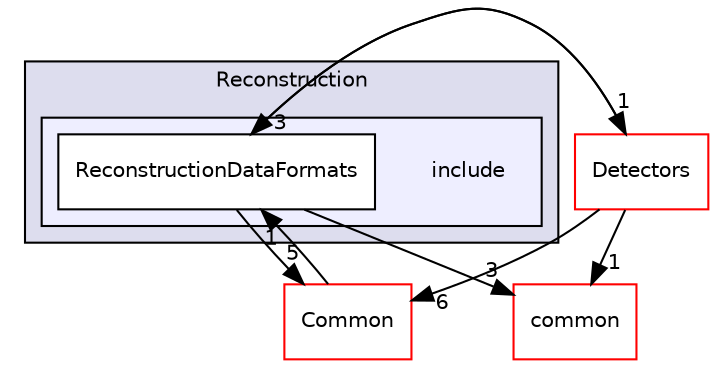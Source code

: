 digraph "/home/travis/build/AliceO2Group/AliceO2/DataFormats/Reconstruction/include" {
  bgcolor=transparent;
  compound=true
  node [ fontsize="10", fontname="Helvetica"];
  edge [ labelfontsize="10", labelfontname="Helvetica"];
  subgraph clusterdir_d269712cc31e133b892a3b3f6424741a {
    graph [ bgcolor="#ddddee", pencolor="black", label="Reconstruction" fontname="Helvetica", fontsize="10", URL="dir_d269712cc31e133b892a3b3f6424741a.html"]
  subgraph clusterdir_99c43ad88135ecdb15d6d5c818628268 {
    graph [ bgcolor="#eeeeff", pencolor="black", label="" URL="dir_99c43ad88135ecdb15d6d5c818628268.html"];
    dir_99c43ad88135ecdb15d6d5c818628268 [shape=plaintext label="include"];
    dir_7a3b9cdde049e7a84ed69a884a751cf5 [shape=box label="ReconstructionDataFormats" color="black" fillcolor="white" style="filled" URL="dir_7a3b9cdde049e7a84ed69a884a751cf5.html"];
  }
  }
  dir_4ab6b4cc6a7edbff49100e9123df213f [shape=box label="Common" color="red" URL="dir_4ab6b4cc6a7edbff49100e9123df213f.html"];
  dir_2801adc79bf3c286b1b479858d2cade4 [shape=box label="Detectors" color="red" URL="dir_2801adc79bf3c286b1b479858d2cade4.html"];
  dir_7924ba4398ae4560cd37376e44666c6d [shape=box label="common" color="red" URL="dir_7924ba4398ae4560cd37376e44666c6d.html"];
  dir_4ab6b4cc6a7edbff49100e9123df213f->dir_7a3b9cdde049e7a84ed69a884a751cf5 [headlabel="1", labeldistance=1.5 headhref="dir_000016_000112.html"];
  dir_2801adc79bf3c286b1b479858d2cade4->dir_4ab6b4cc6a7edbff49100e9123df213f [headlabel="6", labeldistance=1.5 headhref="dir_000062_000016.html"];
  dir_2801adc79bf3c286b1b479858d2cade4->dir_7924ba4398ae4560cd37376e44666c6d [headlabel="1", labeldistance=1.5 headhref="dir_000062_000053.html"];
  dir_2801adc79bf3c286b1b479858d2cade4->dir_7a3b9cdde049e7a84ed69a884a751cf5 [headlabel="3", labeldistance=1.5 headhref="dir_000062_000112.html"];
  dir_7a3b9cdde049e7a84ed69a884a751cf5->dir_4ab6b4cc6a7edbff49100e9123df213f [headlabel="5", labeldistance=1.5 headhref="dir_000112_000016.html"];
  dir_7a3b9cdde049e7a84ed69a884a751cf5->dir_2801adc79bf3c286b1b479858d2cade4 [headlabel="1", labeldistance=1.5 headhref="dir_000112_000062.html"];
  dir_7a3b9cdde049e7a84ed69a884a751cf5->dir_7924ba4398ae4560cd37376e44666c6d [headlabel="3", labeldistance=1.5 headhref="dir_000112_000053.html"];
}
